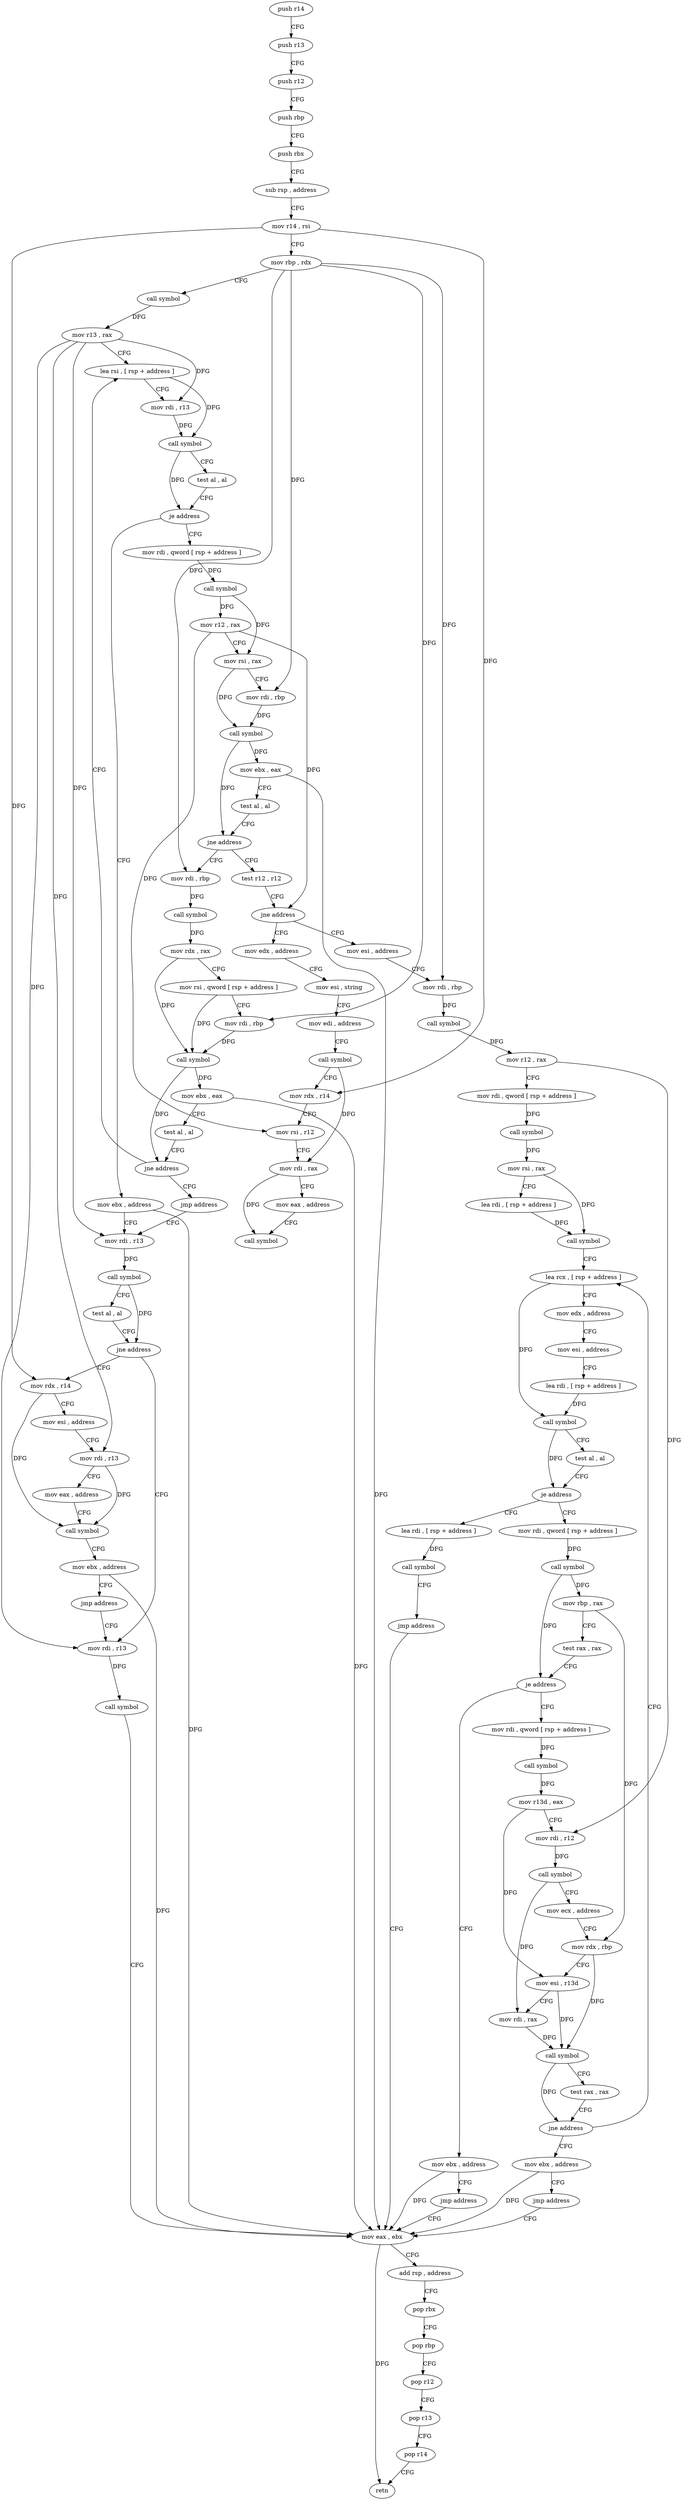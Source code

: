 digraph "func" {
"4213856" [label = "push r14" ]
"4213858" [label = "push r13" ]
"4213860" [label = "push r12" ]
"4213862" [label = "push rbp" ]
"4213863" [label = "push rbx" ]
"4213864" [label = "sub rsp , address" ]
"4213868" [label = "mov r14 , rsi" ]
"4213871" [label = "mov rbp , rdx" ]
"4213874" [label = "call symbol" ]
"4213879" [label = "mov r13 , rax" ]
"4213882" [label = "lea rsi , [ rsp + address ]" ]
"4214173" [label = "mov ebx , address" ]
"4214178" [label = "mov rdi , r13" ]
"4213903" [label = "mov rdi , qword [ rsp + address ]" ]
"4213908" [label = "call symbol" ]
"4213913" [label = "mov r12 , rax" ]
"4213916" [label = "mov rsi , rax" ]
"4213919" [label = "mov rdi , rbp" ]
"4213922" [label = "call symbol" ]
"4213927" [label = "mov ebx , eax" ]
"4213929" [label = "test al , al" ]
"4213931" [label = "jne address" ]
"4213968" [label = "test r12 , r12" ]
"4213933" [label = "mov rdi , rbp" ]
"4214213" [label = "mov rdx , r14" ]
"4214216" [label = "mov esi , address" ]
"4214221" [label = "mov rdi , r13" ]
"4214224" [label = "mov eax , address" ]
"4214229" [label = "call symbol" ]
"4214234" [label = "mov ebx , address" ]
"4214239" [label = "jmp address" ]
"4214190" [label = "mov rdi , r13" ]
"4214193" [label = "call symbol" ]
"4214198" [label = "mov eax , ebx" ]
"4213971" [label = "jne address" ]
"4214115" [label = "mov edx , address" ]
"4213977" [label = "mov esi , address" ]
"4213936" [label = "call symbol" ]
"4213941" [label = "mov rdx , rax" ]
"4213944" [label = "mov rsi , qword [ rsp + address ]" ]
"4213949" [label = "mov rdi , rbp" ]
"4213952" [label = "call symbol" ]
"4213957" [label = "mov ebx , eax" ]
"4213959" [label = "test al , al" ]
"4213961" [label = "jne address" ]
"4213963" [label = "jmp address" ]
"4214120" [label = "mov esi , string" ]
"4214125" [label = "mov edi , address" ]
"4214130" [label = "call symbol" ]
"4214135" [label = "mov rdx , r14" ]
"4214138" [label = "mov rsi , r12" ]
"4214141" [label = "mov rdi , rax" ]
"4214144" [label = "mov eax , address" ]
"4214149" [label = "call symbol" ]
"4213982" [label = "mov rdi , rbp" ]
"4213985" [label = "call symbol" ]
"4213990" [label = "mov r12 , rax" ]
"4213993" [label = "mov rdi , qword [ rsp + address ]" ]
"4213998" [label = "call symbol" ]
"4214003" [label = "mov rsi , rax" ]
"4214006" [label = "lea rdi , [ rsp + address ]" ]
"4214011" [label = "call symbol" ]
"4214016" [label = "lea rcx , [ rsp + address ]" ]
"4213887" [label = "mov rdi , r13" ]
"4213890" [label = "call symbol" ]
"4213895" [label = "test al , al" ]
"4213897" [label = "je address" ]
"4214154" [label = "lea rdi , [ rsp + address ]" ]
"4214159" [label = "call symbol" ]
"4214164" [label = "jmp address" ]
"4214045" [label = "mov rdi , qword [ rsp + address ]" ]
"4214050" [label = "call symbol" ]
"4214055" [label = "mov rbp , rax" ]
"4214058" [label = "test rax , rax" ]
"4214061" [label = "je address" ]
"4214166" [label = "mov ebx , address" ]
"4214063" [label = "mov rdi , qword [ rsp + address ]" ]
"4214181" [label = "call symbol" ]
"4214186" [label = "test al , al" ]
"4214188" [label = "jne address" ]
"4214200" [label = "add rsp , address" ]
"4214204" [label = "pop rbx" ]
"4214205" [label = "pop rbp" ]
"4214206" [label = "pop r12" ]
"4214208" [label = "pop r13" ]
"4214210" [label = "pop r14" ]
"4214212" [label = "retn" ]
"4214171" [label = "jmp address" ]
"4214068" [label = "call symbol" ]
"4214073" [label = "mov r13d , eax" ]
"4214076" [label = "mov rdi , r12" ]
"4214079" [label = "call symbol" ]
"4214084" [label = "mov ecx , address" ]
"4214089" [label = "mov rdx , rbp" ]
"4214092" [label = "mov esi , r13d" ]
"4214095" [label = "mov rdi , rax" ]
"4214098" [label = "call symbol" ]
"4214103" [label = "test rax , rax" ]
"4214106" [label = "jne address" ]
"4214108" [label = "mov ebx , address" ]
"4214021" [label = "mov edx , address" ]
"4214026" [label = "mov esi , address" ]
"4214031" [label = "lea rdi , [ rsp + address ]" ]
"4214036" [label = "call symbol" ]
"4214041" [label = "test al , al" ]
"4214043" [label = "je address" ]
"4214113" [label = "jmp address" ]
"4213856" -> "4213858" [ label = "CFG" ]
"4213858" -> "4213860" [ label = "CFG" ]
"4213860" -> "4213862" [ label = "CFG" ]
"4213862" -> "4213863" [ label = "CFG" ]
"4213863" -> "4213864" [ label = "CFG" ]
"4213864" -> "4213868" [ label = "CFG" ]
"4213868" -> "4213871" [ label = "CFG" ]
"4213868" -> "4214213" [ label = "DFG" ]
"4213868" -> "4214135" [ label = "DFG" ]
"4213871" -> "4213874" [ label = "CFG" ]
"4213871" -> "4213919" [ label = "DFG" ]
"4213871" -> "4213933" [ label = "DFG" ]
"4213871" -> "4213949" [ label = "DFG" ]
"4213871" -> "4213982" [ label = "DFG" ]
"4213874" -> "4213879" [ label = "DFG" ]
"4213879" -> "4213882" [ label = "CFG" ]
"4213879" -> "4213887" [ label = "DFG" ]
"4213879" -> "4214178" [ label = "DFG" ]
"4213879" -> "4214221" [ label = "DFG" ]
"4213879" -> "4214190" [ label = "DFG" ]
"4213882" -> "4213887" [ label = "CFG" ]
"4213882" -> "4213890" [ label = "DFG" ]
"4214173" -> "4214178" [ label = "CFG" ]
"4214173" -> "4214198" [ label = "DFG" ]
"4214178" -> "4214181" [ label = "DFG" ]
"4213903" -> "4213908" [ label = "DFG" ]
"4213908" -> "4213913" [ label = "DFG" ]
"4213908" -> "4213916" [ label = "DFG" ]
"4213913" -> "4213916" [ label = "CFG" ]
"4213913" -> "4213971" [ label = "DFG" ]
"4213913" -> "4214138" [ label = "DFG" ]
"4213916" -> "4213919" [ label = "CFG" ]
"4213916" -> "4213922" [ label = "DFG" ]
"4213919" -> "4213922" [ label = "DFG" ]
"4213922" -> "4213927" [ label = "DFG" ]
"4213922" -> "4213931" [ label = "DFG" ]
"4213927" -> "4213929" [ label = "CFG" ]
"4213927" -> "4214198" [ label = "DFG" ]
"4213929" -> "4213931" [ label = "CFG" ]
"4213931" -> "4213968" [ label = "CFG" ]
"4213931" -> "4213933" [ label = "CFG" ]
"4213968" -> "4213971" [ label = "CFG" ]
"4213933" -> "4213936" [ label = "DFG" ]
"4214213" -> "4214216" [ label = "CFG" ]
"4214213" -> "4214229" [ label = "DFG" ]
"4214216" -> "4214221" [ label = "CFG" ]
"4214221" -> "4214224" [ label = "CFG" ]
"4214221" -> "4214229" [ label = "DFG" ]
"4214224" -> "4214229" [ label = "CFG" ]
"4214229" -> "4214234" [ label = "CFG" ]
"4214234" -> "4214239" [ label = "CFG" ]
"4214234" -> "4214198" [ label = "DFG" ]
"4214239" -> "4214190" [ label = "CFG" ]
"4214190" -> "4214193" [ label = "DFG" ]
"4214193" -> "4214198" [ label = "CFG" ]
"4214198" -> "4214200" [ label = "CFG" ]
"4214198" -> "4214212" [ label = "DFG" ]
"4213971" -> "4214115" [ label = "CFG" ]
"4213971" -> "4213977" [ label = "CFG" ]
"4214115" -> "4214120" [ label = "CFG" ]
"4213977" -> "4213982" [ label = "CFG" ]
"4213936" -> "4213941" [ label = "DFG" ]
"4213941" -> "4213944" [ label = "CFG" ]
"4213941" -> "4213952" [ label = "DFG" ]
"4213944" -> "4213949" [ label = "CFG" ]
"4213944" -> "4213952" [ label = "DFG" ]
"4213949" -> "4213952" [ label = "DFG" ]
"4213952" -> "4213957" [ label = "DFG" ]
"4213952" -> "4213961" [ label = "DFG" ]
"4213957" -> "4213959" [ label = "CFG" ]
"4213957" -> "4214198" [ label = "DFG" ]
"4213959" -> "4213961" [ label = "CFG" ]
"4213961" -> "4213882" [ label = "CFG" ]
"4213961" -> "4213963" [ label = "CFG" ]
"4213963" -> "4214178" [ label = "CFG" ]
"4214120" -> "4214125" [ label = "CFG" ]
"4214125" -> "4214130" [ label = "CFG" ]
"4214130" -> "4214135" [ label = "CFG" ]
"4214130" -> "4214141" [ label = "DFG" ]
"4214135" -> "4214138" [ label = "CFG" ]
"4214138" -> "4214141" [ label = "CFG" ]
"4214141" -> "4214144" [ label = "CFG" ]
"4214141" -> "4214149" [ label = "DFG" ]
"4214144" -> "4214149" [ label = "CFG" ]
"4213982" -> "4213985" [ label = "DFG" ]
"4213985" -> "4213990" [ label = "DFG" ]
"4213990" -> "4213993" [ label = "CFG" ]
"4213990" -> "4214076" [ label = "DFG" ]
"4213993" -> "4213998" [ label = "DFG" ]
"4213998" -> "4214003" [ label = "DFG" ]
"4214003" -> "4214006" [ label = "CFG" ]
"4214003" -> "4214011" [ label = "DFG" ]
"4214006" -> "4214011" [ label = "DFG" ]
"4214011" -> "4214016" [ label = "CFG" ]
"4214016" -> "4214021" [ label = "CFG" ]
"4214016" -> "4214036" [ label = "DFG" ]
"4213887" -> "4213890" [ label = "DFG" ]
"4213890" -> "4213895" [ label = "CFG" ]
"4213890" -> "4213897" [ label = "DFG" ]
"4213895" -> "4213897" [ label = "CFG" ]
"4213897" -> "4214173" [ label = "CFG" ]
"4213897" -> "4213903" [ label = "CFG" ]
"4214154" -> "4214159" [ label = "DFG" ]
"4214159" -> "4214164" [ label = "CFG" ]
"4214164" -> "4214198" [ label = "CFG" ]
"4214045" -> "4214050" [ label = "DFG" ]
"4214050" -> "4214055" [ label = "DFG" ]
"4214050" -> "4214061" [ label = "DFG" ]
"4214055" -> "4214058" [ label = "CFG" ]
"4214055" -> "4214089" [ label = "DFG" ]
"4214058" -> "4214061" [ label = "CFG" ]
"4214061" -> "4214166" [ label = "CFG" ]
"4214061" -> "4214063" [ label = "CFG" ]
"4214166" -> "4214171" [ label = "CFG" ]
"4214166" -> "4214198" [ label = "DFG" ]
"4214063" -> "4214068" [ label = "DFG" ]
"4214181" -> "4214186" [ label = "CFG" ]
"4214181" -> "4214188" [ label = "DFG" ]
"4214186" -> "4214188" [ label = "CFG" ]
"4214188" -> "4214213" [ label = "CFG" ]
"4214188" -> "4214190" [ label = "CFG" ]
"4214200" -> "4214204" [ label = "CFG" ]
"4214204" -> "4214205" [ label = "CFG" ]
"4214205" -> "4214206" [ label = "CFG" ]
"4214206" -> "4214208" [ label = "CFG" ]
"4214208" -> "4214210" [ label = "CFG" ]
"4214210" -> "4214212" [ label = "CFG" ]
"4214171" -> "4214198" [ label = "CFG" ]
"4214068" -> "4214073" [ label = "DFG" ]
"4214073" -> "4214076" [ label = "CFG" ]
"4214073" -> "4214092" [ label = "DFG" ]
"4214076" -> "4214079" [ label = "DFG" ]
"4214079" -> "4214084" [ label = "CFG" ]
"4214079" -> "4214095" [ label = "DFG" ]
"4214084" -> "4214089" [ label = "CFG" ]
"4214089" -> "4214092" [ label = "CFG" ]
"4214089" -> "4214098" [ label = "DFG" ]
"4214092" -> "4214095" [ label = "CFG" ]
"4214092" -> "4214098" [ label = "DFG" ]
"4214095" -> "4214098" [ label = "DFG" ]
"4214098" -> "4214103" [ label = "CFG" ]
"4214098" -> "4214106" [ label = "DFG" ]
"4214103" -> "4214106" [ label = "CFG" ]
"4214106" -> "4214016" [ label = "CFG" ]
"4214106" -> "4214108" [ label = "CFG" ]
"4214108" -> "4214113" [ label = "CFG" ]
"4214108" -> "4214198" [ label = "DFG" ]
"4214021" -> "4214026" [ label = "CFG" ]
"4214026" -> "4214031" [ label = "CFG" ]
"4214031" -> "4214036" [ label = "DFG" ]
"4214036" -> "4214041" [ label = "CFG" ]
"4214036" -> "4214043" [ label = "DFG" ]
"4214041" -> "4214043" [ label = "CFG" ]
"4214043" -> "4214154" [ label = "CFG" ]
"4214043" -> "4214045" [ label = "CFG" ]
"4214113" -> "4214198" [ label = "CFG" ]
}
